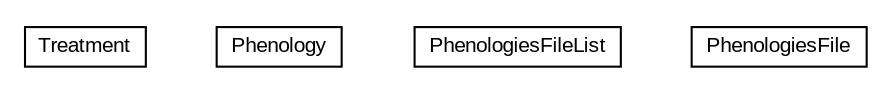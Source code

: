 #!/usr/local/bin/dot
#
# Class diagram 
# Generated by UMLGraph version R5_6-24-gf6e263 (http://www.umlgraph.org/)
#

digraph G {
	edge [fontname="arial",fontsize=10,labelfontname="arial",labelfontsize=10];
	node [fontname="arial",fontsize=10,shape=plaintext];
	nodesep=0.25;
	ranksep=0.5;
	// edu.arizona.biosemantics.semanticmarkup.markupelement.phenology.model.Treatment
	c27113 [label=<<table title="edu.arizona.biosemantics.semanticmarkup.markupelement.phenology.model.Treatment" border="0" cellborder="1" cellspacing="0" cellpadding="2" port="p" href="./Treatment.html">
		<tr><td><table border="0" cellspacing="0" cellpadding="1">
<tr><td align="center" balign="center"> Treatment </td></tr>
		</table></td></tr>
		</table>>, URL="./Treatment.html", fontname="arial", fontcolor="black", fontsize=10.0];
	// edu.arizona.biosemantics.semanticmarkup.markupelement.phenology.model.Phenology
	c27114 [label=<<table title="edu.arizona.biosemantics.semanticmarkup.markupelement.phenology.model.Phenology" border="0" cellborder="1" cellspacing="0" cellpadding="2" port="p" href="./Phenology.html">
		<tr><td><table border="0" cellspacing="0" cellpadding="1">
<tr><td align="center" balign="center"> Phenology </td></tr>
		</table></td></tr>
		</table>>, URL="./Phenology.html", fontname="arial", fontcolor="black", fontsize=10.0];
	// edu.arizona.biosemantics.semanticmarkup.markupelement.phenology.model.PhenologiesFileList
	c27115 [label=<<table title="edu.arizona.biosemantics.semanticmarkup.markupelement.phenology.model.PhenologiesFileList" border="0" cellborder="1" cellspacing="0" cellpadding="2" port="p" href="./PhenologiesFileList.html">
		<tr><td><table border="0" cellspacing="0" cellpadding="1">
<tr><td align="center" balign="center"> PhenologiesFileList </td></tr>
		</table></td></tr>
		</table>>, URL="./PhenologiesFileList.html", fontname="arial", fontcolor="black", fontsize=10.0];
	// edu.arizona.biosemantics.semanticmarkup.markupelement.phenology.model.PhenologiesFile
	c27116 [label=<<table title="edu.arizona.biosemantics.semanticmarkup.markupelement.phenology.model.PhenologiesFile" border="0" cellborder="1" cellspacing="0" cellpadding="2" port="p" href="./PhenologiesFile.html">
		<tr><td><table border="0" cellspacing="0" cellpadding="1">
<tr><td align="center" balign="center"> PhenologiesFile </td></tr>
		</table></td></tr>
		</table>>, URL="./PhenologiesFile.html", fontname="arial", fontcolor="black", fontsize=10.0];
}

